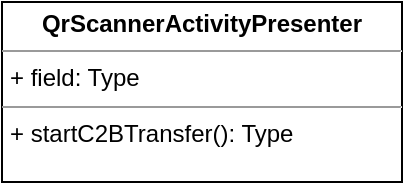<mxfile version="15.9.6" type="github">
  <diagram id="rl7NRQa01BBlxzyK_3gA" name="Page-1">
    <mxGraphModel dx="569" dy="292" grid="1" gridSize="10" guides="1" tooltips="1" connect="1" arrows="1" fold="1" page="1" pageScale="1" pageWidth="850" pageHeight="1100" math="0" shadow="0">
      <root>
        <mxCell id="0" />
        <mxCell id="1" parent="0" />
        <mxCell id="3Vvo0-YoPHcBfBUVZN0i-1" value="&lt;p style=&quot;margin: 0px ; margin-top: 4px ; text-align: center&quot;&gt;&lt;b&gt;QrScannerActivityPresenter&lt;/b&gt;&lt;/p&gt;&lt;hr size=&quot;1&quot;&gt;&lt;p style=&quot;margin: 0px ; margin-left: 4px&quot;&gt;+ field: Type&lt;/p&gt;&lt;hr size=&quot;1&quot;&gt;&lt;p style=&quot;margin: 0px ; margin-left: 4px&quot;&gt;+ startC2BTransfer(): Type&lt;/p&gt;" style="verticalAlign=top;align=left;overflow=fill;fontSize=12;fontFamily=Helvetica;html=1;" vertex="1" parent="1">
          <mxGeometry x="80" y="80" width="200" height="90" as="geometry" />
        </mxCell>
      </root>
    </mxGraphModel>
  </diagram>
</mxfile>
